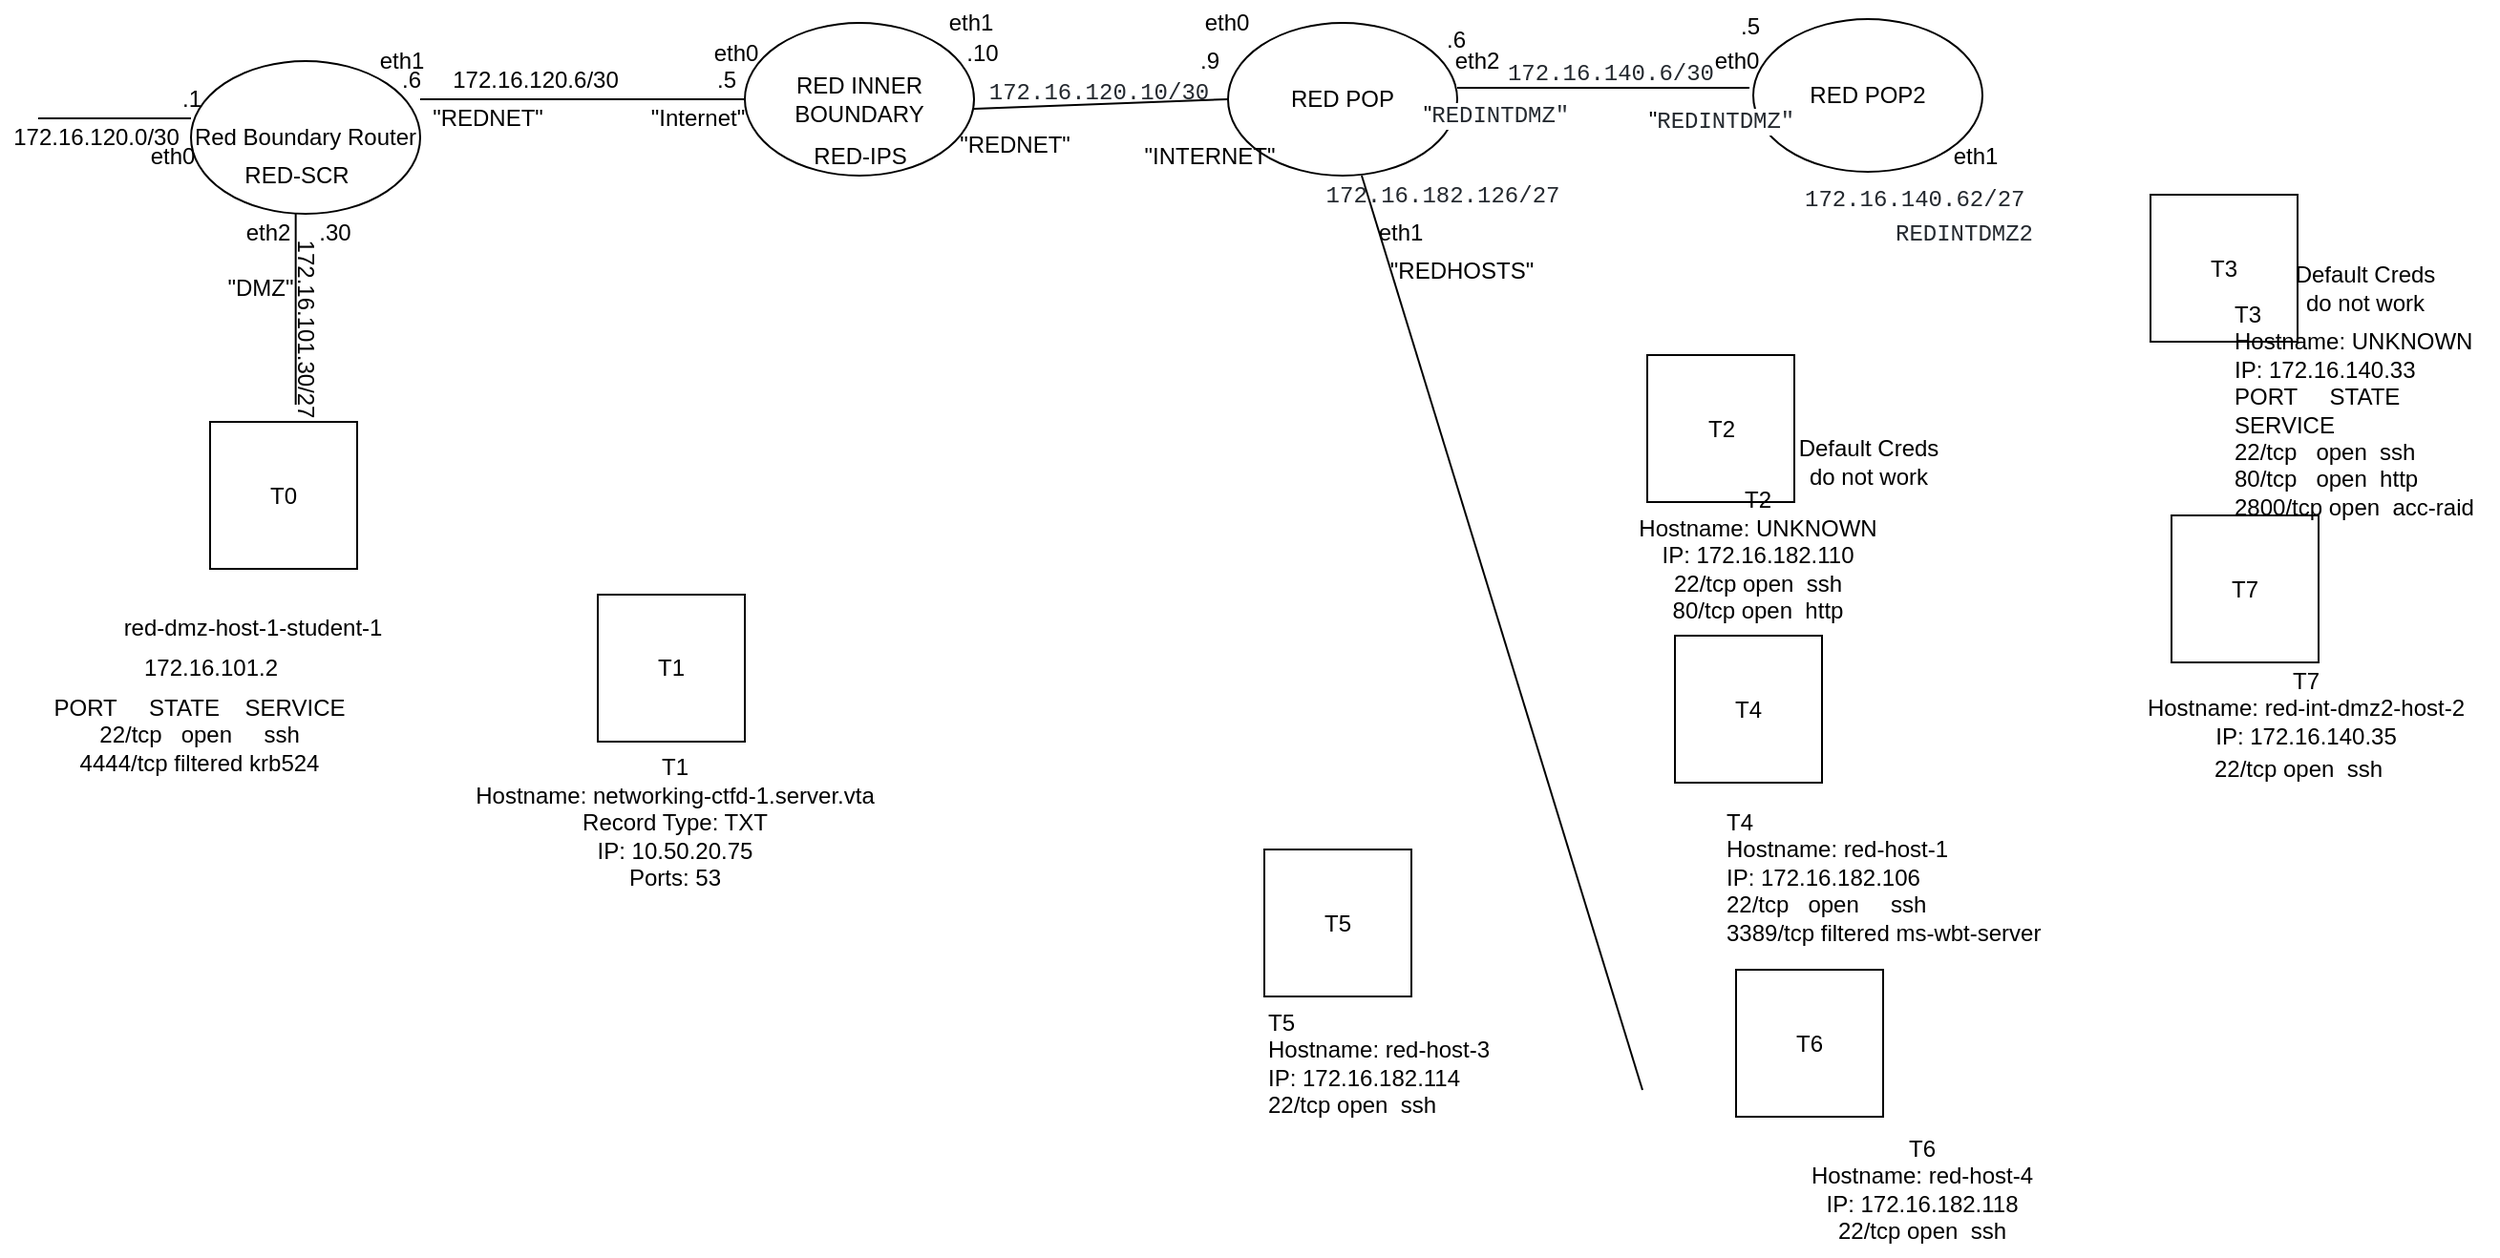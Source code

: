 <mxfile version="19.0.3" type="device"><diagram id="iSmKiWql8Ry4OMCUKCrd" name="Page-1"><mxGraphModel dx="1541" dy="859" grid="1" gridSize="7" guides="1" tooltips="1" connect="1" arrows="1" fold="1" page="1" pageScale="1" pageWidth="1100" pageHeight="1700" math="0" shadow="0"><root><mxCell id="0"/><mxCell id="1" parent="0"/><mxCell id="7ecwnFyL_BtFcIm-D6J3-843" value="Red Boundary Router" style="ellipse;whiteSpace=wrap;html=1;" vertex="1" parent="1"><mxGeometry x="220" y="210" width="120" height="80" as="geometry"/></mxCell><mxCell id="7ecwnFyL_BtFcIm-D6J3-845" value="" style="endArrow=none;html=1;rounded=0;" edge="1" parent="1"><mxGeometry width="50" height="50" relative="1" as="geometry"><mxPoint x="140" y="240" as="sourcePoint"/><mxPoint x="220" y="240" as="targetPoint"/></mxGeometry></mxCell><mxCell id="7ecwnFyL_BtFcIm-D6J3-846" value=".1" style="text;html=1;align=center;verticalAlign=middle;resizable=0;points=[];autosize=1;strokeColor=none;fillColor=none;" vertex="1" parent="1"><mxGeometry x="205" y="220" width="30" height="20" as="geometry"/></mxCell><mxCell id="7ecwnFyL_BtFcIm-D6J3-847" value="172.16.120.0/30" style="text;html=1;align=center;verticalAlign=middle;resizable=0;points=[];autosize=1;strokeColor=none;fillColor=none;" vertex="1" parent="1"><mxGeometry x="120" y="240" width="100" height="20" as="geometry"/></mxCell><mxCell id="7ecwnFyL_BtFcIm-D6J3-848" value="eth0" style="text;html=1;align=center;verticalAlign=middle;resizable=0;points=[];autosize=1;strokeColor=none;fillColor=none;" vertex="1" parent="1"><mxGeometry x="190" y="250" width="40" height="20" as="geometry"/></mxCell><mxCell id="7ecwnFyL_BtFcIm-D6J3-849" value="eth1" style="text;html=1;align=center;verticalAlign=middle;resizable=0;points=[];autosize=1;strokeColor=none;fillColor=none;" vertex="1" parent="1"><mxGeometry x="310" y="200" width="40" height="20" as="geometry"/></mxCell><mxCell id="7ecwnFyL_BtFcIm-D6J3-850" value="eth2" style="text;html=1;align=center;verticalAlign=middle;resizable=0;points=[];autosize=1;strokeColor=none;fillColor=none;" vertex="1" parent="1"><mxGeometry x="240" y="290" width="40" height="20" as="geometry"/></mxCell><mxCell id="7ecwnFyL_BtFcIm-D6J3-851" value="" style="endArrow=none;html=1;rounded=0;" edge="1" parent="1"><mxGeometry width="50" height="50" relative="1" as="geometry"><mxPoint x="340" y="230" as="sourcePoint"/><mxPoint x="510" y="230" as="targetPoint"/></mxGeometry></mxCell><mxCell id="7ecwnFyL_BtFcIm-D6J3-852" value="" style="endArrow=none;html=1;rounded=0;" edge="1" parent="1"><mxGeometry width="50" height="50" relative="1" as="geometry"><mxPoint x="274.83" y="290" as="sourcePoint"/><mxPoint x="274.83" y="390" as="targetPoint"/><Array as="points"><mxPoint x="274.83" y="390"/></Array></mxGeometry></mxCell><mxCell id="7ecwnFyL_BtFcIm-D6J3-853" value=".6" style="text;html=1;align=center;verticalAlign=middle;resizable=0;points=[];autosize=1;strokeColor=none;fillColor=none;" vertex="1" parent="1"><mxGeometry x="320" y="210" width="30" height="20" as="geometry"/></mxCell><mxCell id="7ecwnFyL_BtFcIm-D6J3-854" value="172.16.120.6/30" style="text;html=1;align=center;verticalAlign=middle;resizable=0;points=[];autosize=1;strokeColor=none;fillColor=none;" vertex="1" parent="1"><mxGeometry x="350" y="210" width="100" height="20" as="geometry"/></mxCell><mxCell id="7ecwnFyL_BtFcIm-D6J3-856" value="172.16.101.30/27" style="text;html=1;align=center;verticalAlign=middle;resizable=0;points=[];autosize=1;strokeColor=none;fillColor=none;rotation=90;" vertex="1" parent="1"><mxGeometry x="225" y="340" width="110" height="20" as="geometry"/></mxCell><mxCell id="7ecwnFyL_BtFcIm-D6J3-858" value=".30" style="text;html=1;align=center;verticalAlign=middle;resizable=0;points=[];autosize=1;strokeColor=none;fillColor=none;" vertex="1" parent="1"><mxGeometry x="280" y="290" width="30" height="20" as="geometry"/></mxCell><mxCell id="7ecwnFyL_BtFcIm-D6J3-859" value="RED INNER BOUNDARY" style="ellipse;whiteSpace=wrap;html=1;" vertex="1" parent="1"><mxGeometry x="510" y="190" width="120" height="80" as="geometry"/></mxCell><mxCell id="7ecwnFyL_BtFcIm-D6J3-860" value="RED-SCR" style="text;html=1;align=center;verticalAlign=middle;resizable=0;points=[];autosize=1;strokeColor=none;fillColor=none;" vertex="1" parent="1"><mxGeometry x="240" y="260" width="70" height="20" as="geometry"/></mxCell><mxCell id="7ecwnFyL_BtFcIm-D6J3-861" value="RED-IPS" style="text;html=1;align=center;verticalAlign=middle;resizable=0;points=[];autosize=1;strokeColor=none;fillColor=none;" vertex="1" parent="1"><mxGeometry x="540" y="250" width="60" height="20" as="geometry"/></mxCell><mxCell id="7ecwnFyL_BtFcIm-D6J3-862" value=".5" style="text;html=1;align=center;verticalAlign=middle;resizable=0;points=[];autosize=1;strokeColor=none;fillColor=none;" vertex="1" parent="1"><mxGeometry x="485" y="210" width="30" height="20" as="geometry"/></mxCell><mxCell id="7ecwnFyL_BtFcIm-D6J3-863" value="eth1" style="text;html=1;align=center;verticalAlign=middle;resizable=0;points=[];autosize=1;strokeColor=none;fillColor=none;" vertex="1" parent="1"><mxGeometry x="608" y="180" width="40" height="20" as="geometry"/></mxCell><mxCell id="7ecwnFyL_BtFcIm-D6J3-864" value="eth0" style="text;html=1;align=center;verticalAlign=middle;resizable=0;points=[];autosize=1;strokeColor=none;fillColor=none;" vertex="1" parent="1"><mxGeometry x="485" y="196" width="40" height="20" as="geometry"/></mxCell><mxCell id="7ecwnFyL_BtFcIm-D6J3-865" value="RED POP" style="ellipse;whiteSpace=wrap;html=1;" vertex="1" parent="1"><mxGeometry x="763" y="190" width="120" height="80" as="geometry"/></mxCell><mxCell id="7ecwnFyL_BtFcIm-D6J3-866" value="eth1" style="text;html=1;align=center;verticalAlign=middle;resizable=0;points=[];autosize=1;strokeColor=none;fillColor=none;" vertex="1" parent="1"><mxGeometry x="833" y="290" width="40" height="20" as="geometry"/></mxCell><mxCell id="7ecwnFyL_BtFcIm-D6J3-869" value="&lt;span style=&quot;color: rgb(36, 41, 47); font-family: ui-monospace, SFMono-Regular, &amp;quot;SF Mono&amp;quot;, Menlo, Consolas, &amp;quot;Liberation Mono&amp;quot;, monospace; text-align: start; background-color: rgb(255, 255, 255);&quot;&gt;172.16.120.10/30&lt;/span&gt;" style="text;html=1;align=center;verticalAlign=middle;resizable=0;points=[];autosize=1;strokeColor=none;fillColor=none;" vertex="1" parent="1"><mxGeometry x="630" y="216" width="130" height="20" as="geometry"/></mxCell><mxCell id="7ecwnFyL_BtFcIm-D6J3-870" value="&quot;Internet&quot;" style="text;html=1;align=center;verticalAlign=middle;resizable=0;points=[];autosize=1;strokeColor=none;fillColor=none;" vertex="1" parent="1"><mxGeometry x="455" y="230" width="60" height="20" as="geometry"/></mxCell><mxCell id="7ecwnFyL_BtFcIm-D6J3-871" value="&quot;REDNET&quot;" style="text;html=1;align=center;verticalAlign=middle;resizable=0;points=[];autosize=1;strokeColor=none;fillColor=none;" vertex="1" parent="1"><mxGeometry x="616" y="240" width="70" height="28" as="geometry"/></mxCell><mxCell id="7ecwnFyL_BtFcIm-D6J3-872" value="&lt;span style=&quot;color: rgb(36, 41, 47); font-family: ui-monospace, SFMono-Regular, &amp;quot;SF Mono&amp;quot;, Menlo, Consolas, &amp;quot;Liberation Mono&amp;quot;, monospace; text-align: start; background-color: rgb(255, 255, 255);&quot;&gt;172.16.182.126/27&lt;/span&gt;" style="text;html=1;align=center;verticalAlign=middle;resizable=0;points=[];autosize=1;strokeColor=none;fillColor=none;" vertex="1" parent="1"><mxGeometry x="805" y="270" width="140" height="20" as="geometry"/></mxCell><mxCell id="7ecwnFyL_BtFcIm-D6J3-873" value="&quot;REDHOSTS&quot;" style="text;html=1;align=center;verticalAlign=middle;resizable=0;points=[];autosize=1;strokeColor=none;fillColor=none;" vertex="1" parent="1"><mxGeometry x="840" y="310" width="90" height="20" as="geometry"/></mxCell><mxCell id="7ecwnFyL_BtFcIm-D6J3-874" value="&lt;span style=&quot;color: rgb(36, 41, 47); font-family: ui-monospace, SFMono-Regular, &amp;quot;SF Mono&amp;quot;, Menlo, Consolas, &amp;quot;Liberation Mono&amp;quot;, monospace; text-align: start; background-color: rgb(255, 255, 255);&quot;&gt;172.16.140.6/30&lt;/span&gt;" style="text;html=1;align=center;verticalAlign=middle;resizable=0;points=[];autosize=1;strokeColor=none;fillColor=none;" vertex="1" parent="1"><mxGeometry x="903" y="206" width="120" height="20" as="geometry"/></mxCell><mxCell id="7ecwnFyL_BtFcIm-D6J3-876" value="eth0" style="text;html=1;align=center;verticalAlign=middle;resizable=0;points=[];autosize=1;strokeColor=none;fillColor=none;" vertex="1" parent="1"><mxGeometry x="742" y="180" width="40" height="20" as="geometry"/></mxCell><mxCell id="7ecwnFyL_BtFcIm-D6J3-879" value="&quot;INTERNET&quot;" style="text;html=1;align=center;verticalAlign=middle;resizable=0;points=[];autosize=1;strokeColor=none;fillColor=none;" vertex="1" parent="1"><mxGeometry x="712.5" y="250" width="80" height="20" as="geometry"/></mxCell><mxCell id="7ecwnFyL_BtFcIm-D6J3-881" value="RED POP2" style="ellipse;whiteSpace=wrap;html=1;" vertex="1" parent="1"><mxGeometry x="1038" y="188" width="120" height="80" as="geometry"/></mxCell><mxCell id="7ecwnFyL_BtFcIm-D6J3-885" value="eth1" style="text;html=1;align=center;verticalAlign=middle;resizable=0;points=[];autosize=1;strokeColor=none;fillColor=none;" vertex="1" parent="1"><mxGeometry x="1134" y="250" width="40" height="20" as="geometry"/></mxCell><mxCell id="7ecwnFyL_BtFcIm-D6J3-887" value="&lt;span style=&quot;color: rgb(36, 41, 47); font-family: ui-monospace, SFMono-Regular, &amp;quot;SF Mono&amp;quot;, Menlo, Consolas, &amp;quot;Liberation Mono&amp;quot;, monospace; text-align: start; background-color: rgb(255, 255, 255);&quot;&gt;REDINTDMZ2&lt;/span&gt;" style="text;html=1;align=center;verticalAlign=middle;resizable=0;points=[];autosize=1;strokeColor=none;fillColor=none;" vertex="1" parent="1"><mxGeometry x="1106" y="286" width="84" height="28" as="geometry"/></mxCell><mxCell id="7ecwnFyL_BtFcIm-D6J3-888" value="&lt;span style=&quot;color: rgb(36, 41, 47); font-family: ui-monospace, SFMono-Regular, &amp;quot;SF Mono&amp;quot;, Menlo, Consolas, &amp;quot;Liberation Mono&amp;quot;, monospace; font-size: 12px; font-style: normal; font-variant-ligatures: normal; font-variant-caps: normal; font-weight: 400; letter-spacing: normal; orphans: 2; text-align: start; text-indent: 0px; text-transform: none; widows: 2; word-spacing: 0px; -webkit-text-stroke-width: 0px; background-color: rgb(255, 255, 255); text-decoration-thickness: initial; text-decoration-style: initial; text-decoration-color: initial; float: none; display: inline !important;&quot;&gt;172.16.140.62/27&lt;/span&gt;" style="text;whiteSpace=wrap;html=1;" vertex="1" parent="1"><mxGeometry x="1063" y="268" width="121" height="21" as="geometry"/></mxCell><mxCell id="7ecwnFyL_BtFcIm-D6J3-889" value="" style="endArrow=none;html=1;rounded=0;entryX=0;entryY=0.5;entryDx=0;entryDy=0;" edge="1" parent="1" target="7ecwnFyL_BtFcIm-D6J3-865"><mxGeometry width="50" height="50" relative="1" as="geometry"><mxPoint x="630" y="235" as="sourcePoint"/><mxPoint x="721" y="231" as="targetPoint"/></mxGeometry></mxCell><mxCell id="7ecwnFyL_BtFcIm-D6J3-890" value="&quot;REDNET&quot;" style="text;html=1;align=center;verticalAlign=middle;resizable=0;points=[];autosize=1;strokeColor=none;fillColor=none;" vertex="1" parent="1"><mxGeometry x="340" y="226" width="70" height="28" as="geometry"/></mxCell><mxCell id="7ecwnFyL_BtFcIm-D6J3-892" value="&quot;DMZ&quot;" style="text;html=1;align=center;verticalAlign=middle;resizable=0;points=[];autosize=1;strokeColor=none;fillColor=none;" vertex="1" parent="1"><mxGeometry x="231" y="315" width="49" height="28" as="geometry"/></mxCell><mxCell id="7ecwnFyL_BtFcIm-D6J3-893" value=".10" style="text;html=1;align=center;verticalAlign=middle;resizable=0;points=[];autosize=1;strokeColor=none;fillColor=none;" vertex="1" parent="1"><mxGeometry x="620" y="192" width="28" height="28" as="geometry"/></mxCell><mxCell id="7ecwnFyL_BtFcIm-D6J3-894" value=".9" style="text;html=1;align=center;verticalAlign=middle;resizable=0;points=[];autosize=1;strokeColor=none;fillColor=none;" vertex="1" parent="1"><mxGeometry x="742" y="196" width="21" height="28" as="geometry"/></mxCell><mxCell id="7ecwnFyL_BtFcIm-D6J3-895" value="" style="endArrow=none;html=1;rounded=0;" edge="1" parent="1"><mxGeometry width="50" height="50" relative="1" as="geometry"><mxPoint x="980" y="749" as="sourcePoint"/><mxPoint x="833" y="270" as="targetPoint"/></mxGeometry></mxCell><mxCell id="7ecwnFyL_BtFcIm-D6J3-896" value="" style="endArrow=none;html=1;rounded=0;" edge="1" parent="1"><mxGeometry width="50" height="50" relative="1" as="geometry"><mxPoint x="883" y="224" as="sourcePoint"/><mxPoint x="1036" y="224" as="targetPoint"/></mxGeometry></mxCell><mxCell id="7ecwnFyL_BtFcIm-D6J3-897" value=".5" style="text;html=1;align=center;verticalAlign=middle;resizable=0;points=[];autosize=1;strokeColor=none;fillColor=none;" vertex="1" parent="1"><mxGeometry x="1025" y="178" width="21" height="28" as="geometry"/></mxCell><mxCell id="7ecwnFyL_BtFcIm-D6J3-898" value=".6" style="text;html=1;align=center;verticalAlign=middle;resizable=0;points=[];autosize=1;strokeColor=none;fillColor=none;" vertex="1" parent="1"><mxGeometry x="871" y="185" width="21" height="28" as="geometry"/></mxCell><mxCell id="7ecwnFyL_BtFcIm-D6J3-899" value="eth2" style="text;html=1;align=center;verticalAlign=middle;resizable=0;points=[];autosize=1;strokeColor=none;fillColor=none;" vertex="1" parent="1"><mxGeometry x="875" y="196" width="35" height="28" as="geometry"/></mxCell><mxCell id="7ecwnFyL_BtFcIm-D6J3-901" value="eth0" style="text;html=1;align=center;verticalAlign=middle;resizable=0;points=[];autosize=1;strokeColor=none;fillColor=none;" vertex="1" parent="1"><mxGeometry x="1011" y="196" width="35" height="28" as="geometry"/></mxCell><mxCell id="7ecwnFyL_BtFcIm-D6J3-902" value="&quot;&lt;span style=&quot;color: rgb(36, 41, 47); font-family: ui-monospace, SFMono-Regular, &amp;quot;SF Mono&amp;quot;, Menlo, Consolas, &amp;quot;Liberation Mono&amp;quot;, monospace; text-align: start; background-color: rgb(255, 255, 255);&quot;&gt;REDINTDMZ&quot;&lt;/span&gt;" style="text;html=1;align=center;verticalAlign=middle;resizable=0;points=[];autosize=1;strokeColor=none;fillColor=none;" vertex="1" parent="1"><mxGeometry x="979" y="227" width="84" height="28" as="geometry"/></mxCell><mxCell id="7ecwnFyL_BtFcIm-D6J3-903" value="&quot;&lt;span style=&quot;color: rgb(36, 41, 47); font-family: ui-monospace, SFMono-Regular, &amp;quot;SF Mono&amp;quot;, Menlo, Consolas, &amp;quot;Liberation Mono&amp;quot;, monospace; text-align: start; background-color: rgb(255, 255, 255);&quot;&gt;REDINTDMZ&quot;&lt;/span&gt;" style="text;html=1;align=center;verticalAlign=middle;resizable=0;points=[];autosize=1;strokeColor=none;fillColor=none;" vertex="1" parent="1"><mxGeometry x="861" y="224" width="84" height="28" as="geometry"/></mxCell><mxCell id="7ecwnFyL_BtFcIm-D6J3-904" value="T3" style="whiteSpace=wrap;html=1;aspect=fixed;" vertex="1" parent="1"><mxGeometry x="1246" y="280" width="77" height="77" as="geometry"/></mxCell><mxCell id="7ecwnFyL_BtFcIm-D6J3-905" value="T2" style="whiteSpace=wrap;html=1;aspect=fixed;" vertex="1" parent="1"><mxGeometry x="982.5" y="364" width="77" height="77" as="geometry"/></mxCell><mxCell id="7ecwnFyL_BtFcIm-D6J3-906" value="T4" style="whiteSpace=wrap;html=1;aspect=fixed;" vertex="1" parent="1"><mxGeometry x="997" y="511" width="77" height="77" as="geometry"/></mxCell><mxCell id="7ecwnFyL_BtFcIm-D6J3-907" value="T5" style="whiteSpace=wrap;html=1;aspect=fixed;" vertex="1" parent="1"><mxGeometry x="782" y="623" width="77" height="77" as="geometry"/></mxCell><mxCell id="7ecwnFyL_BtFcIm-D6J3-908" value="T6" style="whiteSpace=wrap;html=1;aspect=fixed;" vertex="1" parent="1"><mxGeometry x="1029" y="686" width="77" height="77" as="geometry"/></mxCell><mxCell id="7ecwnFyL_BtFcIm-D6J3-909" value="T7" style="whiteSpace=wrap;html=1;aspect=fixed;" vertex="1" parent="1"><mxGeometry x="1257" y="448" width="77" height="77" as="geometry"/></mxCell><mxCell id="7ecwnFyL_BtFcIm-D6J3-912" value="T3&lt;br&gt;Hostname: UNKNOWN&lt;br&gt;IP: 172.16.140.33&lt;br&gt;&lt;div&gt;PORT&amp;nbsp; &amp;nbsp; &amp;nbsp;STATE SERVICE&lt;/div&gt;&lt;div&gt;22/tcp&amp;nbsp; &amp;nbsp;open&amp;nbsp; ssh&lt;/div&gt;&lt;div&gt;80/tcp&amp;nbsp; &amp;nbsp;open&amp;nbsp; http&lt;/div&gt;&lt;div&gt;2800/tcp open&amp;nbsp; acc-raid&lt;/div&gt;" style="text;whiteSpace=wrap;html=1;" vertex="1" parent="1"><mxGeometry x="1288" y="329" width="140" height="63" as="geometry"/></mxCell><mxCell id="7ecwnFyL_BtFcIm-D6J3-913" value="T4&#10;Hostname: red-host-1&#10;IP: 172.16.182.106&#10;22/tcp   open     ssh&#10;3389/tcp filtered ms-wbt-server" style="text;whiteSpace=wrap;html=1;" vertex="1" parent="1"><mxGeometry x="1022" y="595" width="182" height="91" as="geometry"/></mxCell><mxCell id="7ecwnFyL_BtFcIm-D6J3-915" value="T5&lt;br&gt;Hostname: red-host-3&lt;br&gt;IP:&amp;nbsp;172.16.182.114&lt;br&gt;22/tcp open&amp;nbsp; ssh" style="text;whiteSpace=wrap;html=1;" vertex="1" parent="1"><mxGeometry x="782" y="700" width="133" height="77" as="geometry"/></mxCell><mxCell id="7ecwnFyL_BtFcIm-D6J3-916" value="&lt;div&gt;T6&lt;/div&gt;&lt;div&gt;Hostname: red-host-4&lt;/div&gt;&lt;div&gt;IP: 172.16.182.118&lt;/div&gt;&lt;div&gt;22/tcp open&amp;nbsp; ssh&lt;/div&gt;" style="text;html=1;align=center;verticalAlign=middle;resizable=0;points=[];autosize=1;strokeColor=none;fillColor=none;" vertex="1" parent="1"><mxGeometry x="1063" y="766" width="126" height="70" as="geometry"/></mxCell><mxCell id="7ecwnFyL_BtFcIm-D6J3-917" value="&lt;div&gt;T7&lt;/div&gt;&lt;div&gt;Hostname: red-int-dmz2-host-2&lt;/div&gt;&lt;div&gt;IP: 172.16.140.35&lt;/div&gt;" style="text;html=1;align=center;verticalAlign=middle;resizable=0;points=[];autosize=1;strokeColor=none;fillColor=none;" vertex="1" parent="1"><mxGeometry x="1239" y="521" width="175" height="56" as="geometry"/></mxCell><mxCell id="7ecwnFyL_BtFcIm-D6J3-919" value="T1" style="whiteSpace=wrap;html=1;aspect=fixed;" vertex="1" parent="1"><mxGeometry x="433" y="489.5" width="77" height="77" as="geometry"/></mxCell><mxCell id="7ecwnFyL_BtFcIm-D6J3-920" value="&lt;div&gt;T1&lt;/div&gt;&lt;div&gt;Hostname: networking-ctfd-1.server.vta&lt;/div&gt;&lt;div&gt;Record Type: TXT&lt;/div&gt;&lt;div&gt;IP:&amp;nbsp;10.50.20.75&lt;/div&gt;&lt;div&gt;Ports: 53&lt;/div&gt;&lt;div&gt;&lt;br&gt;&lt;/div&gt;" style="text;html=1;align=center;verticalAlign=middle;resizable=0;points=[];autosize=1;strokeColor=none;fillColor=none;" vertex="1" parent="1"><mxGeometry x="364" y="567" width="217" height="98" as="geometry"/></mxCell><mxCell id="7ecwnFyL_BtFcIm-D6J3-921" value="&lt;div&gt;T2&lt;/div&gt;&lt;div&gt;Hostname: UNKNOWN&lt;/div&gt;&lt;div&gt;IP: 172.16.182.110&lt;/div&gt;&lt;div&gt;&lt;div&gt;22/tcp open&amp;nbsp; ssh&lt;/div&gt;&lt;div&gt;80/tcp open&amp;nbsp; http&lt;/div&gt;&lt;/div&gt;&lt;div&gt;&lt;br&gt;&lt;/div&gt;" style="text;html=1;align=center;verticalAlign=middle;resizable=0;points=[];autosize=1;strokeColor=none;fillColor=none;" vertex="1" parent="1"><mxGeometry x="973" y="427" width="133" height="98" as="geometry"/></mxCell><mxCell id="7ecwnFyL_BtFcIm-D6J3-922" value="Default Creds &lt;br&gt;do not work" style="text;html=1;align=center;verticalAlign=middle;resizable=0;points=[];autosize=1;strokeColor=none;fillColor=none;" vertex="1" parent="1"><mxGeometry x="1316" y="308" width="84" height="42" as="geometry"/></mxCell><mxCell id="7ecwnFyL_BtFcIm-D6J3-923" value="22/tcp open&amp;nbsp; ssh" style="text;html=1;align=center;verticalAlign=middle;resizable=0;points=[];autosize=1;strokeColor=none;fillColor=none;" vertex="1" parent="1"><mxGeometry x="1274" y="567" width="98" height="28" as="geometry"/></mxCell><mxCell id="7ecwnFyL_BtFcIm-D6J3-924" value="Default Creds &lt;br&gt;do not work" style="text;html=1;align=center;verticalAlign=middle;resizable=0;points=[];autosize=1;strokeColor=none;fillColor=none;" vertex="1" parent="1"><mxGeometry x="1056" y="399" width="84" height="42" as="geometry"/></mxCell><mxCell id="7ecwnFyL_BtFcIm-D6J3-925" value="T0" style="whiteSpace=wrap;html=1;aspect=fixed;" vertex="1" parent="1"><mxGeometry x="230" y="399" width="77" height="77" as="geometry"/></mxCell><mxCell id="7ecwnFyL_BtFcIm-D6J3-926" value="red-dmz-host-1-student-1" style="text;html=1;align=center;verticalAlign=middle;resizable=0;points=[];autosize=1;strokeColor=none;fillColor=none;" vertex="1" parent="1"><mxGeometry x="178" y="493" width="147" height="28" as="geometry"/></mxCell><mxCell id="7ecwnFyL_BtFcIm-D6J3-927" value="172.16.101.2" style="text;html=1;align=center;verticalAlign=middle;resizable=0;points=[];autosize=1;strokeColor=none;fillColor=none;" vertex="1" parent="1"><mxGeometry x="188" y="514" width="84" height="28" as="geometry"/></mxCell><mxCell id="7ecwnFyL_BtFcIm-D6J3-928" value="&lt;div&gt;PORT&amp;nbsp; &amp;nbsp; &amp;nbsp;STATE&amp;nbsp; &amp;nbsp; SERVICE&lt;/div&gt;&lt;div&gt;22/tcp&amp;nbsp; &amp;nbsp;open&amp;nbsp; &amp;nbsp; &amp;nbsp;ssh&lt;/div&gt;&lt;div&gt;4444/tcp filtered krb524&lt;/div&gt;" style="text;html=1;align=center;verticalAlign=middle;resizable=0;points=[];autosize=1;strokeColor=none;fillColor=none;" vertex="1" parent="1"><mxGeometry x="143" y="535" width="161" height="56" as="geometry"/></mxCell></root></mxGraphModel></diagram></mxfile>